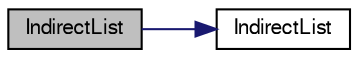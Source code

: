 digraph "IndirectList"
{
  bgcolor="transparent";
  edge [fontname="FreeSans",fontsize="10",labelfontname="FreeSans",labelfontsize="10"];
  node [fontname="FreeSans",fontsize="10",shape=record];
  rankdir="LR";
  Node4 [label="IndirectList",height=0.2,width=0.4,color="black", fillcolor="grey75", style="filled", fontcolor="black"];
  Node4 -> Node5 [color="midnightblue",fontsize="10",style="solid",fontname="FreeSans"];
  Node5 [label="IndirectList",height=0.2,width=0.4,color="black",URL="$a25910.html#ae8bd5277d5c976b084b1ceafd3d647f7",tooltip="Construct given the complete list and the addressing array. "];
}
